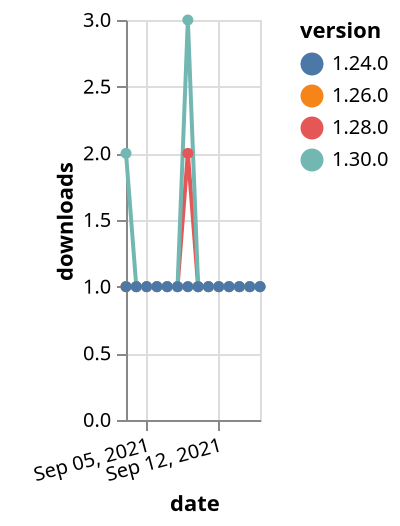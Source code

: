 {"$schema": "https://vega.github.io/schema/vega-lite/v5.json", "description": "A simple bar chart with embedded data.", "data": {"values": [{"date": "2021-09-03", "total": 170, "delta": 1, "version": "1.28.0"}, {"date": "2021-09-04", "total": 171, "delta": 1, "version": "1.28.0"}, {"date": "2021-09-05", "total": 172, "delta": 1, "version": "1.28.0"}, {"date": "2021-09-06", "total": 173, "delta": 1, "version": "1.28.0"}, {"date": "2021-09-07", "total": 174, "delta": 1, "version": "1.28.0"}, {"date": "2021-09-08", "total": 175, "delta": 1, "version": "1.28.0"}, {"date": "2021-09-09", "total": 177, "delta": 2, "version": "1.28.0"}, {"date": "2021-09-10", "total": 178, "delta": 1, "version": "1.28.0"}, {"date": "2021-09-11", "total": 179, "delta": 1, "version": "1.28.0"}, {"date": "2021-09-12", "total": 180, "delta": 1, "version": "1.28.0"}, {"date": "2021-09-13", "total": 181, "delta": 1, "version": "1.28.0"}, {"date": "2021-09-14", "total": 182, "delta": 1, "version": "1.28.0"}, {"date": "2021-09-15", "total": 183, "delta": 1, "version": "1.28.0"}, {"date": "2021-09-16", "total": 184, "delta": 1, "version": "1.28.0"}, {"date": "2021-09-03", "total": 176, "delta": 1, "version": "1.26.0"}, {"date": "2021-09-04", "total": 177, "delta": 1, "version": "1.26.0"}, {"date": "2021-09-05", "total": 178, "delta": 1, "version": "1.26.0"}, {"date": "2021-09-06", "total": 179, "delta": 1, "version": "1.26.0"}, {"date": "2021-09-07", "total": 180, "delta": 1, "version": "1.26.0"}, {"date": "2021-09-08", "total": 181, "delta": 1, "version": "1.26.0"}, {"date": "2021-09-09", "total": 182, "delta": 1, "version": "1.26.0"}, {"date": "2021-09-10", "total": 183, "delta": 1, "version": "1.26.0"}, {"date": "2021-09-11", "total": 184, "delta": 1, "version": "1.26.0"}, {"date": "2021-09-12", "total": 185, "delta": 1, "version": "1.26.0"}, {"date": "2021-09-13", "total": 186, "delta": 1, "version": "1.26.0"}, {"date": "2021-09-14", "total": 187, "delta": 1, "version": "1.26.0"}, {"date": "2021-09-15", "total": 188, "delta": 1, "version": "1.26.0"}, {"date": "2021-09-16", "total": 189, "delta": 1, "version": "1.26.0"}, {"date": "2021-09-03", "total": 151, "delta": 2, "version": "1.30.0"}, {"date": "2021-09-04", "total": 152, "delta": 1, "version": "1.30.0"}, {"date": "2021-09-05", "total": 153, "delta": 1, "version": "1.30.0"}, {"date": "2021-09-06", "total": 154, "delta": 1, "version": "1.30.0"}, {"date": "2021-09-07", "total": 155, "delta": 1, "version": "1.30.0"}, {"date": "2021-09-08", "total": 156, "delta": 1, "version": "1.30.0"}, {"date": "2021-09-09", "total": 159, "delta": 3, "version": "1.30.0"}, {"date": "2021-09-10", "total": 160, "delta": 1, "version": "1.30.0"}, {"date": "2021-09-11", "total": 161, "delta": 1, "version": "1.30.0"}, {"date": "2021-09-12", "total": 162, "delta": 1, "version": "1.30.0"}, {"date": "2021-09-13", "total": 163, "delta": 1, "version": "1.30.0"}, {"date": "2021-09-14", "total": 164, "delta": 1, "version": "1.30.0"}, {"date": "2021-09-15", "total": 165, "delta": 1, "version": "1.30.0"}, {"date": "2021-09-16", "total": 166, "delta": 1, "version": "1.30.0"}, {"date": "2021-09-03", "total": 217, "delta": 1, "version": "1.24.0"}, {"date": "2021-09-04", "total": 218, "delta": 1, "version": "1.24.0"}, {"date": "2021-09-05", "total": 219, "delta": 1, "version": "1.24.0"}, {"date": "2021-09-06", "total": 220, "delta": 1, "version": "1.24.0"}, {"date": "2021-09-07", "total": 221, "delta": 1, "version": "1.24.0"}, {"date": "2021-09-08", "total": 222, "delta": 1, "version": "1.24.0"}, {"date": "2021-09-09", "total": 223, "delta": 1, "version": "1.24.0"}, {"date": "2021-09-10", "total": 224, "delta": 1, "version": "1.24.0"}, {"date": "2021-09-11", "total": 225, "delta": 1, "version": "1.24.0"}, {"date": "2021-09-12", "total": 226, "delta": 1, "version": "1.24.0"}, {"date": "2021-09-13", "total": 227, "delta": 1, "version": "1.24.0"}, {"date": "2021-09-14", "total": 228, "delta": 1, "version": "1.24.0"}, {"date": "2021-09-15", "total": 229, "delta": 1, "version": "1.24.0"}, {"date": "2021-09-16", "total": 230, "delta": 1, "version": "1.24.0"}]}, "width": "container", "mark": {"type": "line", "point": {"filled": true}}, "encoding": {"x": {"field": "date", "type": "temporal", "timeUnit": "yearmonthdate", "title": "date", "axis": {"labelAngle": -15}}, "y": {"field": "delta", "type": "quantitative", "title": "downloads"}, "color": {"field": "version", "type": "nominal"}, "tooltip": {"field": "delta"}}}